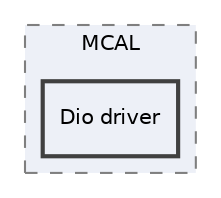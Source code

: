 digraph "Debug/MCAL/Dio driver"
{
 // LATEX_PDF_SIZE
  edge [fontname="Helvetica",fontsize="10",labelfontname="Helvetica",labelfontsize="10"];
  node [fontname="Helvetica",fontsize="10",shape=record];
  compound=true
  subgraph clusterdir_0994d08d42e0b111ca49a94710ec8218 {
    graph [ bgcolor="#edf0f7", pencolor="grey50", style="filled,dashed,", label="MCAL", fontname="Helvetica", fontsize="10", URL="dir_0994d08d42e0b111ca49a94710ec8218.html"]
  dir_f6592266e0483afe12901d5727c41c01 [shape=box, label="Dio driver", style="filled,bold,", fillcolor="#edf0f7", color="grey25", URL="dir_f6592266e0483afe12901d5727c41c01.html"];
  }
}
